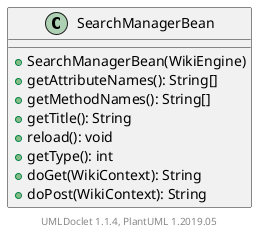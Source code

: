 @startuml

    class SearchManagerBean [[SearchManagerBean.html]] {
        +SearchManagerBean(WikiEngine)
        +getAttributeNames(): String[]
        +getMethodNames(): String[]
        +getTitle(): String
        +reload(): void
        +getType(): int
        +doGet(WikiContext): String
        +doPost(WikiContext): String
    }


    center footer UMLDoclet 1.1.4, PlantUML 1.2019.05
@enduml
